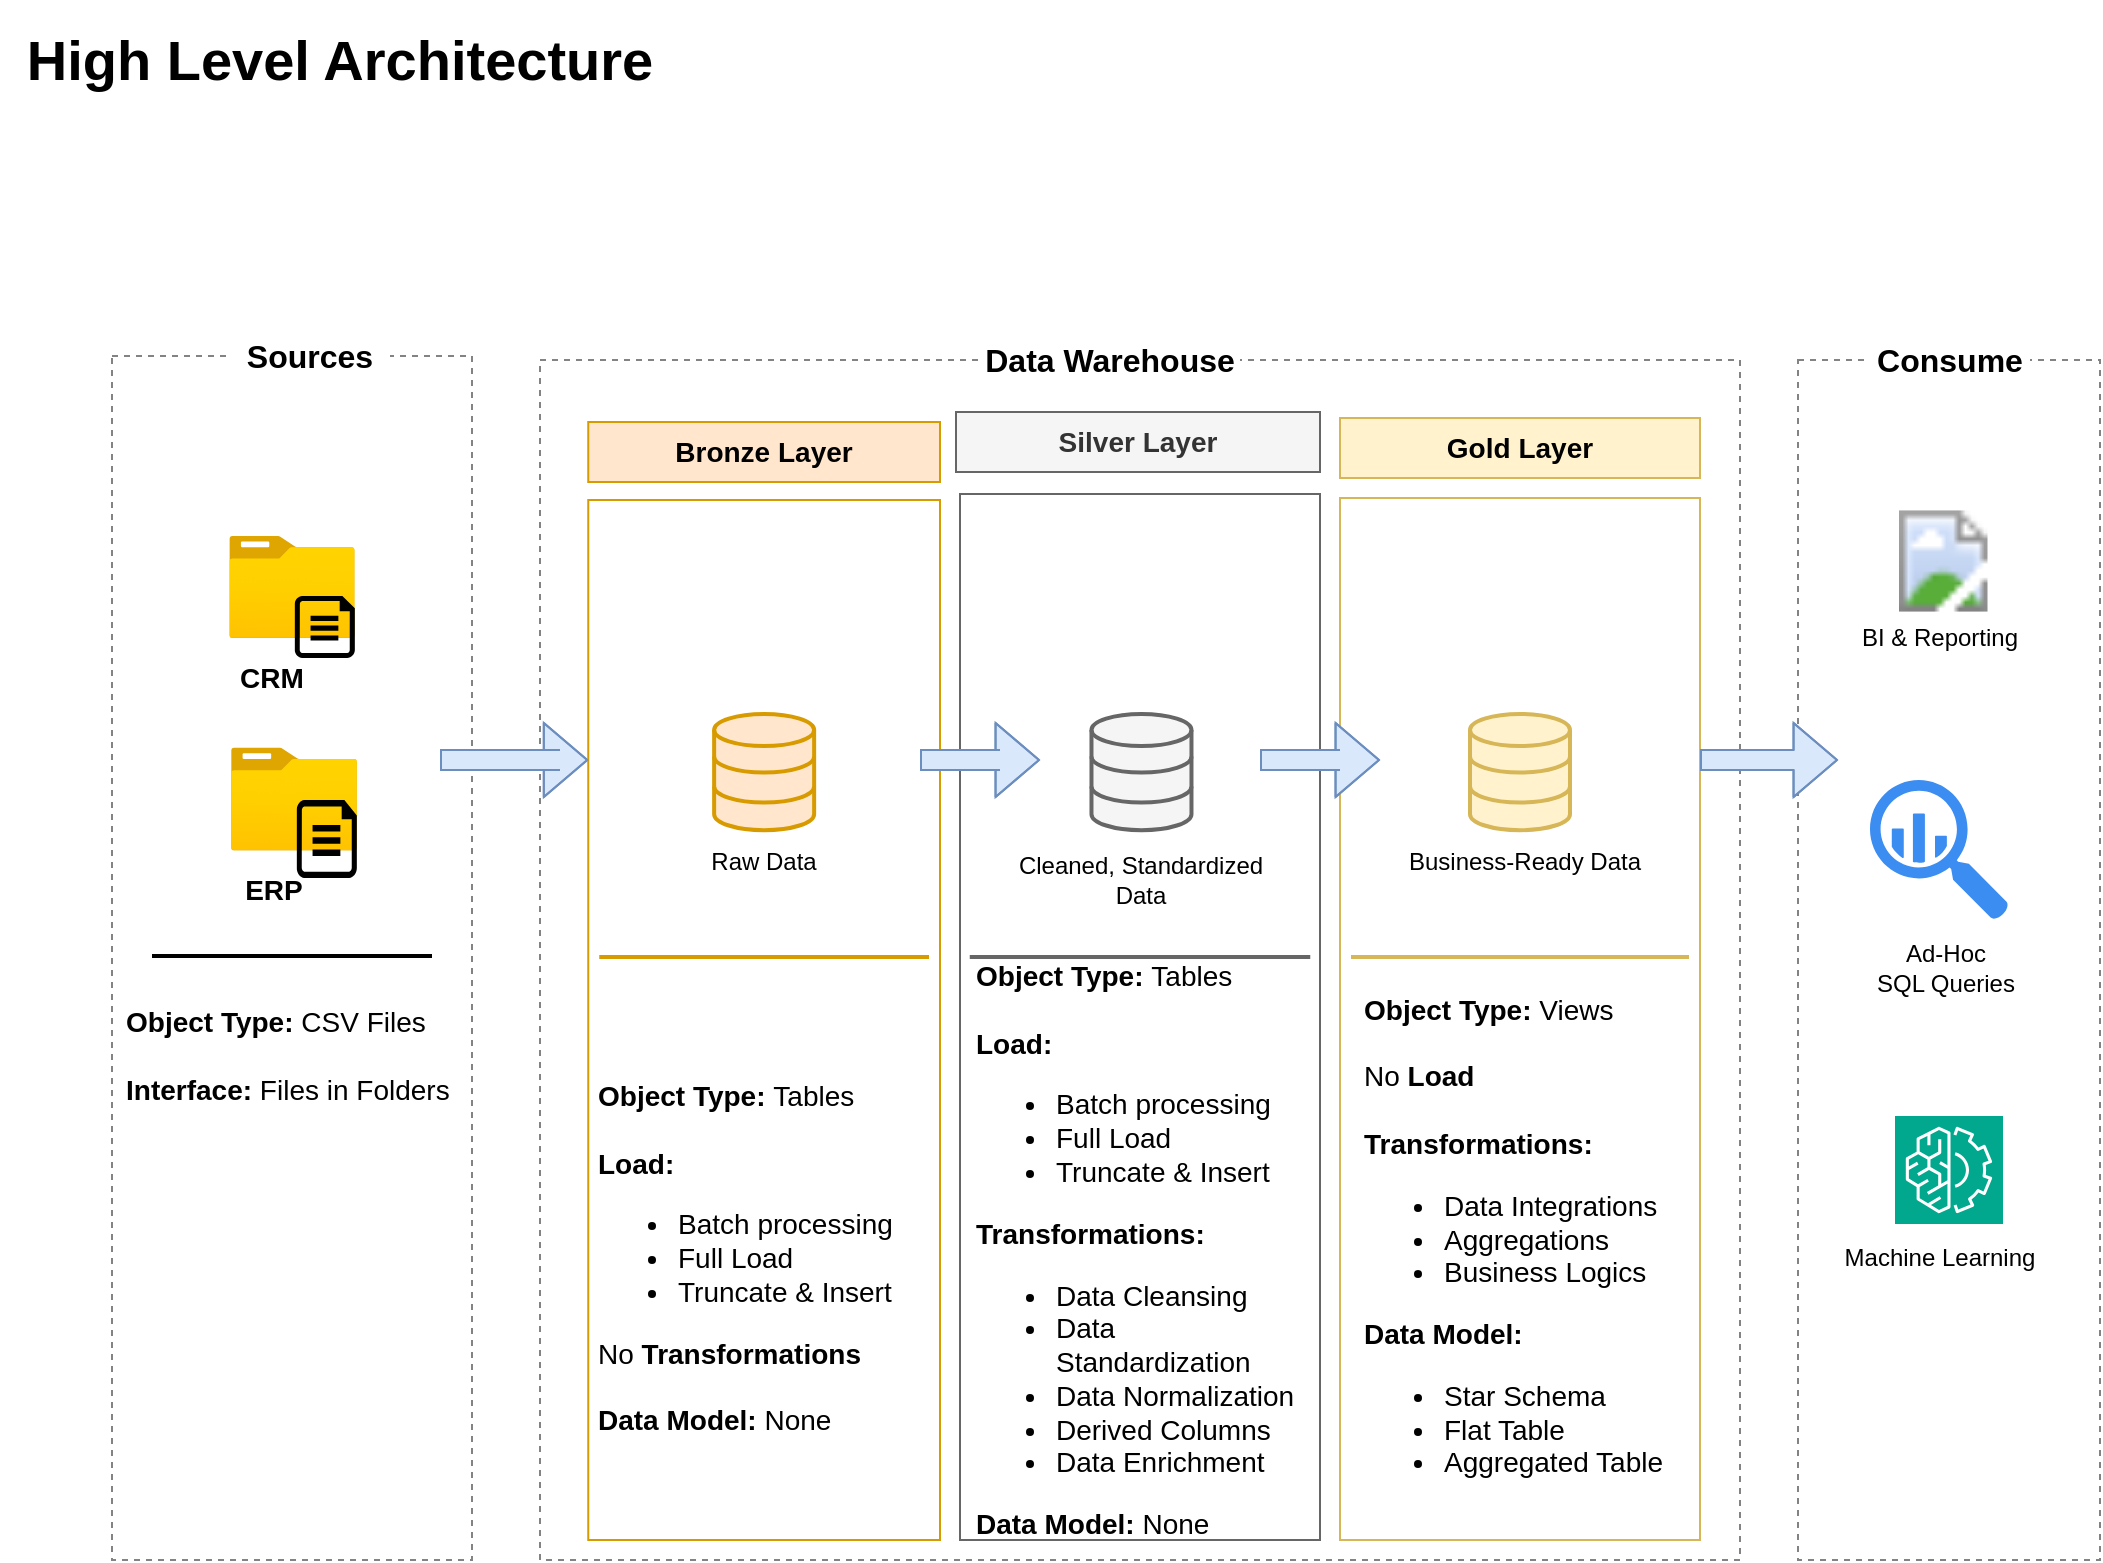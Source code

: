 <mxfile version="26.2.2">
  <diagram name="Page-1" id="UmvSnaBmRrHWnvIkjru-">
    <mxGraphModel dx="2909" dy="1222" grid="1" gridSize="10" guides="1" tooltips="1" connect="1" arrows="1" fold="1" page="1" pageScale="1" pageWidth="827" pageHeight="1169" math="0" shadow="0">
      <root>
        <mxCell id="0" />
        <mxCell id="1" parent="0" />
        <mxCell id="a6dhgbFoVq2myDau4QTH-1" value="" style="rounded=0;whiteSpace=wrap;html=1;gradientColor=none;fillColor=none;dashed=1;strokeColor=#838383;" vertex="1" parent="1">
          <mxGeometry x="-14" y="178" width="180" height="602" as="geometry" />
        </mxCell>
        <mxCell id="a6dhgbFoVq2myDau4QTH-2" value="&lt;b&gt;Sources&lt;/b&gt;" style="rounded=0;whiteSpace=wrap;html=1;strokeColor=none;fontSize=16;" vertex="1" parent="1">
          <mxGeometry x="45" y="168" width="80" height="20" as="geometry" />
        </mxCell>
        <mxCell id="a6dhgbFoVq2myDau4QTH-4" value="" style="rounded=0;whiteSpace=wrap;html=1;gradientColor=none;fillColor=none;dashed=1;strokeColor=#838383;" vertex="1" parent="1">
          <mxGeometry x="200" y="180" width="600" height="600" as="geometry" />
        </mxCell>
        <mxCell id="a6dhgbFoVq2myDau4QTH-5" value="&lt;b&gt;Data Warehouse&lt;/b&gt;" style="rounded=0;whiteSpace=wrap;html=1;strokeColor=none;fontSize=16;" vertex="1" parent="1">
          <mxGeometry x="420" y="170" width="130" height="20" as="geometry" />
        </mxCell>
        <mxCell id="a6dhgbFoVq2myDau4QTH-6" value="" style="rounded=0;whiteSpace=wrap;html=1;gradientColor=none;fillColor=none;dashed=1;strokeColor=#838383;" vertex="1" parent="1">
          <mxGeometry x="829" y="180" width="151" height="600" as="geometry" />
        </mxCell>
        <mxCell id="a6dhgbFoVq2myDau4QTH-7" style="edgeStyle=orthogonalEdgeStyle;rounded=0;orthogonalLoop=1;jettySize=auto;html=1;exitX=0.5;exitY=1;exitDx=0;exitDy=0;" edge="1" parent="1">
          <mxGeometry relative="1" as="geometry">
            <mxPoint x="479" y="717" as="sourcePoint" />
            <mxPoint x="479" y="717" as="targetPoint" />
          </mxGeometry>
        </mxCell>
        <mxCell id="a6dhgbFoVq2myDau4QTH-8" value="&lt;b&gt;Consume&lt;/b&gt;" style="rounded=0;whiteSpace=wrap;html=1;strokeColor=none;fontSize=16;" vertex="1" parent="1">
          <mxGeometry x="865" y="170" width="80" height="20" as="geometry" />
        </mxCell>
        <mxCell id="a6dhgbFoVq2myDau4QTH-9" value="High Level Architecture" style="rounded=0;whiteSpace=wrap;html=1;fontSize=28;fontStyle=1;strokeColor=none;fillColor=none;" vertex="1" parent="1">
          <mxGeometry x="-70" width="340" height="60" as="geometry" />
        </mxCell>
        <mxCell id="a6dhgbFoVq2myDau4QTH-10" value="&lt;b&gt;&lt;font&gt;Bronze Layer&lt;/font&gt;&lt;/b&gt;" style="rounded=0;whiteSpace=wrap;html=1;labelBackgroundColor=none;fillColor=#ffe6cc;strokeColor=#d79b00;fontSize=14;" vertex="1" parent="1">
          <mxGeometry x="224.13" y="211" width="175.87" height="30" as="geometry" />
        </mxCell>
        <mxCell id="a6dhgbFoVq2myDau4QTH-11" value="" style="rounded=0;whiteSpace=wrap;html=1;labelBackgroundColor=none;fillColor=none;strokeColor=#d79b00;fontSize=14;" vertex="1" parent="1">
          <mxGeometry x="224.13" y="250" width="175.87" height="520" as="geometry" />
        </mxCell>
        <mxCell id="a6dhgbFoVq2myDau4QTH-12" style="edgeStyle=orthogonalEdgeStyle;rounded=0;orthogonalLoop=1;jettySize=auto;html=1;exitX=0.5;exitY=1;exitDx=0;exitDy=0;" edge="1" parent="1">
          <mxGeometry relative="1" as="geometry">
            <mxPoint x="682" y="560" as="sourcePoint" />
            <mxPoint x="682" y="560" as="targetPoint" />
          </mxGeometry>
        </mxCell>
        <mxCell id="a6dhgbFoVq2myDau4QTH-13" value="&lt;b&gt;&lt;font&gt;Silver Layer&lt;/font&gt;&lt;/b&gt;" style="rounded=0;whiteSpace=wrap;html=1;labelBackgroundColor=none;fillColor=#f5f5f5;strokeColor=#666666;fontSize=14;fontColor=#333333;" vertex="1" parent="1">
          <mxGeometry x="408" y="206" width="182" height="30" as="geometry" />
        </mxCell>
        <mxCell id="a6dhgbFoVq2myDau4QTH-14" value="" style="rounded=0;whiteSpace=wrap;html=1;labelBackgroundColor=none;fillColor=none;strokeColor=#666666;fontSize=14;fontColor=#333333;" vertex="1" parent="1">
          <mxGeometry x="410" y="247" width="180" height="523" as="geometry" />
        </mxCell>
        <mxCell id="a6dhgbFoVq2myDau4QTH-15" style="edgeStyle=orthogonalEdgeStyle;rounded=0;orthogonalLoop=1;jettySize=auto;html=1;exitX=0.5;exitY=1;exitDx=0;exitDy=0;" edge="1" parent="1">
          <mxGeometry relative="1" as="geometry">
            <mxPoint x="871" y="559" as="sourcePoint" />
            <mxPoint x="871" y="559" as="targetPoint" />
          </mxGeometry>
        </mxCell>
        <mxCell id="a6dhgbFoVq2myDau4QTH-16" value="&lt;b&gt;&lt;font&gt;Gold Layer&lt;/font&gt;&lt;/b&gt;" style="rounded=0;whiteSpace=wrap;html=1;labelBackgroundColor=none;fillColor=#fff2cc;strokeColor=#d6b656;fontSize=14;" vertex="1" parent="1">
          <mxGeometry x="600" y="209" width="180" height="30" as="geometry" />
        </mxCell>
        <mxCell id="a6dhgbFoVq2myDau4QTH-17" value="" style="rounded=0;whiteSpace=wrap;html=1;labelBackgroundColor=none;fillColor=none;strokeColor=#d6b656;fontSize=14;" vertex="1" parent="1">
          <mxGeometry x="600" y="249" width="180" height="521" as="geometry" />
        </mxCell>
        <mxCell id="a6dhgbFoVq2myDau4QTH-18" value="" style="image;aspect=fixed;html=1;points=[];align=center;fontSize=12;image=img/lib/azure2/general/Folder_Blank.svg;" vertex="1" parent="1">
          <mxGeometry x="44.59" y="268" width="62.83" height="51" as="geometry" />
        </mxCell>
        <mxCell id="a6dhgbFoVq2myDau4QTH-19" value="" style="verticalLabelPosition=bottom;html=1;verticalAlign=top;align=center;strokeColor=none;fillColor=#000000;shape=mxgraph.azure.cloud_services_configuration_file;pointerEvents=1;" vertex="1" parent="1">
          <mxGeometry x="77.42" y="298" width="30" height="31" as="geometry" />
        </mxCell>
        <mxCell id="a6dhgbFoVq2myDau4QTH-20" value="&lt;b&gt;&lt;font style=&quot;font-size: 14px;&quot;&gt;CRM&lt;/font&gt;&lt;/b&gt;" style="rounded=0;whiteSpace=wrap;html=1;fillColor=none;strokeColor=none;" vertex="1" parent="1">
          <mxGeometry x="36" y="329" width="60" height="19" as="geometry" />
        </mxCell>
        <mxCell id="a6dhgbFoVq2myDau4QTH-30" value="" style="image;aspect=fixed;html=1;points=[];align=center;fontSize=12;image=img/lib/azure2/general/Folder_Blank.svg;" vertex="1" parent="1">
          <mxGeometry x="45.59" y="370" width="62.83" height="59" as="geometry" />
        </mxCell>
        <mxCell id="a6dhgbFoVq2myDau4QTH-31" value="" style="verticalLabelPosition=bottom;html=1;verticalAlign=top;align=center;strokeColor=none;fillColor=#000000;shape=mxgraph.azure.cloud_services_configuration_file;pointerEvents=1;" vertex="1" parent="1">
          <mxGeometry x="78.42" y="400" width="30" height="39" as="geometry" />
        </mxCell>
        <mxCell id="a6dhgbFoVq2myDau4QTH-32" value="&lt;b&gt;&lt;font style=&quot;font-size: 14px;&quot;&gt;ERP&lt;/font&gt;&lt;/b&gt;" style="rounded=0;whiteSpace=wrap;html=1;fillColor=none;strokeColor=none;" vertex="1" parent="1">
          <mxGeometry x="37" y="431" width="60" height="27" as="geometry" />
        </mxCell>
        <mxCell id="a6dhgbFoVq2myDau4QTH-35" value="" style="endArrow=none;html=1;rounded=0;strokeWidth=2;" edge="1" parent="1">
          <mxGeometry width="50" height="50" relative="1" as="geometry">
            <mxPoint x="37" y="478" as="sourcePoint" />
            <mxPoint x="117" y="478" as="targetPoint" />
            <Array as="points">
              <mxPoint x="6" y="478" />
              <mxPoint x="76" y="478" />
              <mxPoint x="117" y="478" />
              <mxPoint x="146" y="478" />
            </Array>
          </mxGeometry>
        </mxCell>
        <mxCell id="a6dhgbFoVq2myDau4QTH-36" value="&lt;b&gt;Object Type:&lt;/b&gt; CSV Files&lt;div&gt;&lt;br&gt;&lt;div&gt;&lt;b&gt;Interface:&lt;/b&gt; Files in Folders&lt;/div&gt;&lt;/div&gt;" style="rounded=0;whiteSpace=wrap;html=1;strokeColor=none;align=left;fillColor=none;fontSize=14;" vertex="1" parent="1">
          <mxGeometry x="-9.12" y="498" width="170.25" height="60" as="geometry" />
        </mxCell>
        <mxCell id="a6dhgbFoVq2myDau4QTH-37" value="" style="html=1;verticalLabelPosition=bottom;align=center;labelBackgroundColor=#ffffff;verticalAlign=top;strokeWidth=2;strokeColor=#d79b00;shadow=0;dashed=0;shape=mxgraph.ios7.icons.data;fillColor=#ffe6cc;" vertex="1" parent="1">
          <mxGeometry x="287.07" y="357" width="50" height="58.1" as="geometry" />
        </mxCell>
        <mxCell id="a6dhgbFoVq2myDau4QTH-38" value="" style="html=1;verticalLabelPosition=bottom;align=center;labelBackgroundColor=#ffffff;verticalAlign=top;strokeWidth=2;strokeColor=#666666;shadow=0;dashed=0;shape=mxgraph.ios7.icons.data;fillColor=#f5f5f5;fontColor=#333333;" vertex="1" parent="1">
          <mxGeometry x="475.74" y="357" width="50" height="58.1" as="geometry" />
        </mxCell>
        <mxCell id="a6dhgbFoVq2myDau4QTH-39" value="" style="html=1;verticalLabelPosition=bottom;align=center;labelBackgroundColor=#ffffff;verticalAlign=top;strokeWidth=2;strokeColor=#d6b656;shadow=0;dashed=0;shape=mxgraph.ios7.icons.data;fillColor=#fff2cc;" vertex="1" parent="1">
          <mxGeometry x="665" y="357" width="50" height="58.1" as="geometry" />
        </mxCell>
        <mxCell id="a6dhgbFoVq2myDau4QTH-40" value="" style="shape=flexArrow;endArrow=classic;html=1;rounded=0;fillColor=#dae8fc;strokeColor=#6c8ebf;endWidth=26;endSize=6.91;entryX=0;entryY=0.25;entryDx=0;entryDy=0;" edge="1" parent="1" target="a6dhgbFoVq2myDau4QTH-11">
          <mxGeometry width="50" height="50" relative="1" as="geometry">
            <mxPoint x="150" y="380" as="sourcePoint" />
            <mxPoint x="210" y="380" as="targetPoint" />
            <Array as="points">
              <mxPoint x="210" y="380" />
            </Array>
          </mxGeometry>
        </mxCell>
        <mxCell id="a6dhgbFoVq2myDau4QTH-46" value="" style="shape=flexArrow;endArrow=classic;html=1;rounded=0;entryX=0.085;entryY=0.283;entryDx=0;entryDy=0;entryPerimeter=0;fillColor=#dae8fc;strokeColor=#6c8ebf;endWidth=26;endSize=6.91;" edge="1" parent="1">
          <mxGeometry width="50" height="50" relative="1" as="geometry">
            <mxPoint x="780" y="380" as="sourcePoint" />
            <mxPoint x="849" y="380" as="targetPoint" />
            <Array as="points">
              <mxPoint x="789" y="380" />
            </Array>
          </mxGeometry>
        </mxCell>
        <mxCell id="a6dhgbFoVq2myDau4QTH-47" value="" style="shape=flexArrow;endArrow=classic;html=1;rounded=0;fillColor=#dae8fc;strokeColor=#6c8ebf;endWidth=26;endSize=6.91;" edge="1" parent="1">
          <mxGeometry width="50" height="50" relative="1" as="geometry">
            <mxPoint x="390" y="380" as="sourcePoint" />
            <mxPoint x="450" y="380" as="targetPoint" />
            <Array as="points">
              <mxPoint x="430" y="380" />
            </Array>
          </mxGeometry>
        </mxCell>
        <mxCell id="a6dhgbFoVq2myDau4QTH-49" value="" style="shape=flexArrow;endArrow=classic;html=1;rounded=0;fillColor=#dae8fc;strokeColor=#6c8ebf;endWidth=26;endSize=6.91;" edge="1" parent="1">
          <mxGeometry width="50" height="50" relative="1" as="geometry">
            <mxPoint x="560" y="380" as="sourcePoint" />
            <mxPoint x="620" y="380" as="targetPoint" />
            <Array as="points">
              <mxPoint x="600" y="380" />
            </Array>
          </mxGeometry>
        </mxCell>
        <mxCell id="a6dhgbFoVq2myDau4QTH-50" value="" style="endArrow=none;html=1;rounded=0;strokeWidth=2;fillColor=#ffe6cc;strokeColor=#d79b00;" edge="1" parent="1">
          <mxGeometry width="50" height="50" relative="1" as="geometry">
            <mxPoint x="260.63" y="478.5" as="sourcePoint" />
            <mxPoint x="340.63" y="478.5" as="targetPoint" />
            <Array as="points">
              <mxPoint x="229.63" y="478.5" />
              <mxPoint x="299.63" y="478.5" />
              <mxPoint x="340.63" y="478.5" />
              <mxPoint x="394.51" y="478.5" />
            </Array>
          </mxGeometry>
        </mxCell>
        <mxCell id="a6dhgbFoVq2myDau4QTH-51" value="&lt;b&gt;Object Type:&lt;/b&gt;&amp;nbsp;Tables&lt;span style=&quot;color: rgba(0, 0, 0, 0); font-family: monospace; font-size: 0px; text-wrap-mode: nowrap;&quot;&gt;%3CmxGraphModel%3E%3Croot%3E%3CmxCell%20id%3D%220%22%2F%3E%3CmxCell%20id%3D%221%22%20parent%3D%220%22%2F%3E%3CmxCell%20id%3D%222%22%20value%3D%22%22%20style%3D%22endArrow%3Dnone%3Bhtml%3D1%3Brounded%3D0%3BstrokeWidth%3D2%3B%22%20edge%3D%221%22%20parent%3D%221%22%3E%3CmxGeometry%20width%3D%2250%22%20height%3D%2250%22%20relative%3D%221%22%20as%3D%22geometry%22%3E%3CmxPoint%20x%3D%2231%22%20y%3D%22478%22%20as%3D%22sourcePoint%22%2F%3E%3CmxPoint%20x%3D%22111%22%20y%3D%22478%22%20as%3D%22targetPoint%22%2F%3E%3CArray%20as%3D%22points%22%3E%3CmxPoint%20y%3D%22478%22%2F%3E%3CmxPoint%20x%3D%2270%22%20y%3D%22478%22%2F%3E%3CmxPoint%20x%3D%22111%22%20y%3D%22478%22%2F%3E%3CmxPoint%20x%3D%22140%22%20y%3D%22478%22%2F%3E%3C%2FArray%3E%3C%2FmxGeometry%3E%3C%2FmxCell%3E%3CmxCell%20id%3D%223%22%20value%3D%22%26lt%3Bb%26gt%3BObject%20Type%3A%26lt%3B%2Fb%26gt%3B%20CSV%20Files%26lt%3Bdiv%26gt%3B%26lt%3Bbr%26gt%3B%26lt%3Bdiv%26gt%3B%26lt%3Bb%26gt%3BInterface%3A%26lt%3B%2Fb%26gt%3B%20Files%20in%20Folders%26lt%3B%2Fdiv%26gt%3B%26lt%3B%2Fdiv%26gt%3B%22%20style%3D%22rounded%3D0%3BwhiteSpace%3Dwrap%3Bhtml%3D1%3BstrokeColor%3Dnone%3Balign%3Dleft%3BfillColor%3Dnone%3BfontSize%3D14%3B%22%20vertex%3D%221%22%20parent%3D%221%22%3E%3CmxGeometry%20x%3D%22-15.12%22%20y%3D%22498%22%20width%3D%22170.25%22%20height%3D%2260%22%20as%3D%22geometry%22%2F%3E%3C%2FmxCell%3E%3C%2Froot%3E%3C%2FmxGraphModel%3E&lt;/span&gt;&lt;div&gt;&lt;br&gt;&lt;div&gt;&lt;div&gt;&lt;b&gt;Load:&lt;/b&gt;&amp;nbsp;&lt;/div&gt;&lt;/div&gt;&lt;/div&gt;&lt;div&gt;&lt;ul&gt;&lt;li&gt;Batch processing&lt;/li&gt;&lt;li&gt;Full Load&lt;/li&gt;&lt;li&gt;Truncate &amp;amp; Insert&lt;/li&gt;&lt;/ul&gt;&lt;div&gt;No &lt;b&gt;Transformations&lt;/b&gt;&lt;/div&gt;&lt;/div&gt;&lt;div&gt;&lt;b&gt;&lt;br&gt;&lt;/b&gt;&lt;/div&gt;&lt;div&gt;&lt;b&gt;Data Model: &lt;/b&gt;None&amp;nbsp;&lt;/div&gt;" style="rounded=0;whiteSpace=wrap;html=1;strokeColor=none;align=left;fillColor=none;fontSize=14;" vertex="1" parent="1">
          <mxGeometry x="226.94" y="498" width="170.25" height="262" as="geometry" />
        </mxCell>
        <mxCell id="a6dhgbFoVq2myDau4QTH-52" value="" style="endArrow=none;html=1;rounded=0;strokeWidth=2;fillColor=#f5f5f5;strokeColor=#666666;" edge="1" parent="1">
          <mxGeometry width="50" height="50" relative="1" as="geometry">
            <mxPoint x="445.87" y="478.5" as="sourcePoint" />
            <mxPoint x="525.87" y="478.5" as="targetPoint" />
            <Array as="points">
              <mxPoint x="414.87" y="478.5" />
              <mxPoint x="484.87" y="478.5" />
              <mxPoint x="525.87" y="478.5" />
              <mxPoint x="585.13" y="478.5" />
            </Array>
          </mxGeometry>
        </mxCell>
        <mxCell id="a6dhgbFoVq2myDau4QTH-54" value="" style="endArrow=none;html=1;rounded=0;strokeWidth=2;fillColor=#fff2cc;strokeColor=#d6b656;" edge="1" parent="1">
          <mxGeometry width="50" height="50" relative="1" as="geometry">
            <mxPoint x="636.5" y="478.5" as="sourcePoint" />
            <mxPoint x="716.5" y="478.5" as="targetPoint" />
            <Array as="points">
              <mxPoint x="605.5" y="478.5" />
              <mxPoint x="675.5" y="478.5" />
              <mxPoint x="716.5" y="478.5" />
              <mxPoint x="774.51" y="478.5" />
            </Array>
          </mxGeometry>
        </mxCell>
        <mxCell id="a6dhgbFoVq2myDau4QTH-56" value="&lt;b&gt;Object Type:&lt;/b&gt;&amp;nbsp;Tables&lt;span style=&quot;color: rgba(0, 0, 0, 0); font-family: monospace; font-size: 0px; text-wrap-mode: nowrap;&quot;&gt;%3CmxGraphModel%3E%3Croot%3E%3CmxCell%20id%3D%220%22%2F%3E%3CmxCell%20id%3D%221%22%20parent%3D%220%22%2F%3E%3CmxCell%20id%3D%222%22%20value%3D%22%22%20style%3D%22endArrow%3Dnone%3Bhtml%3D1%3Brounded%3D0%3BstrokeWidth%3D2%3B%22%20edge%3D%221%22%20parent%3D%221%22%3E%3CmxGeometry%20width%3D%2250%22%20height%3D%2250%22%20relative%3D%221%22%20as%3D%22geometry%22%3E%3CmxPoint%20x%3D%2231%22%20y%3D%22478%22%20as%3D%22sourcePoint%22%2F%3E%3CmxPoint%20x%3D%22111%22%20y%3D%22478%22%20as%3D%22targetPoint%22%2F%3E%3CArray%20as%3D%22points%22%3E%3CmxPoint%20y%3D%22478%22%2F%3E%3CmxPoint%20x%3D%2270%22%20y%3D%22478%22%2F%3E%3CmxPoint%20x%3D%22111%22%20y%3D%22478%22%2F%3E%3CmxPoint%20x%3D%22140%22%20y%3D%22478%22%2F%3E%3C%2FArray%3E%3C%2FmxGeometry%3E%3C%2FmxCell%3E%3CmxCell%20id%3D%223%22%20value%3D%22%26lt%3Bb%26gt%3BObject%20Type%3A%26lt%3B%2Fb%26gt%3B%20CSV%20Files%26lt%3Bdiv%26gt%3B%26lt%3Bbr%26gt%3B%26lt%3Bdiv%26gt%3B%26lt%3Bb%26gt%3BInterface%3A%26lt%3B%2Fb%26gt%3B%20Files%20in%20Folders%26lt%3B%2Fdiv%26gt%3B%26lt%3B%2Fdiv%26gt%3B%22%20style%3D%22rounded%3D0%3BwhiteSpace%3Dwrap%3Bhtml%3D1%3BstrokeColor%3Dnone%3Balign%3Dleft%3BfillColor%3Dnone%3BfontSize%3D14%3B%22%20vertex%3D%221%22%20parent%3D%221%22%3E%3CmxGeometry%20x%3D%22-15.12%22%20y%3D%22498%22%20width%3D%22170.25%22%20height%3D%2260%22%20as%3D%22geometry%22%2F%3E%3C%2FmxCell%3E%3C%2Froot%3E%3C%2FmxGraphModel%3E&lt;/span&gt;&lt;div&gt;&lt;br&gt;&lt;div&gt;&lt;div&gt;&lt;b&gt;Load:&lt;/b&gt;&amp;nbsp;&lt;/div&gt;&lt;/div&gt;&lt;/div&gt;&lt;div&gt;&lt;ul&gt;&lt;li&gt;Batch processing&lt;/li&gt;&lt;li&gt;Full Load&lt;/li&gt;&lt;li&gt;Truncate &amp;amp; Insert&lt;/li&gt;&lt;/ul&gt;&lt;div&gt;&lt;b&gt;Transformations:&lt;/b&gt;&lt;/div&gt;&lt;/div&gt;&lt;div&gt;&lt;ul&gt;&lt;li&gt;Data Cleansing&lt;/li&gt;&lt;li&gt;Data Standardization&lt;/li&gt;&lt;li&gt;Data Normalization&lt;/li&gt;&lt;li&gt;Derived Columns&lt;/li&gt;&lt;li&gt;Data Enrichment&lt;/li&gt;&lt;/ul&gt;&lt;/div&gt;&lt;div&gt;&lt;b&gt;Data Model: &lt;/b&gt;None&amp;nbsp;&lt;/div&gt;" style="rounded=0;whiteSpace=wrap;html=1;strokeColor=none;align=left;fillColor=none;fontSize=14;" vertex="1" parent="1">
          <mxGeometry x="415.62" y="480" width="170.25" height="290" as="geometry" />
        </mxCell>
        <mxCell id="a6dhgbFoVq2myDau4QTH-57" value="&lt;b&gt;Object Type:&lt;/b&gt;&amp;nbsp;Views&lt;span style=&quot;color: rgba(0, 0, 0, 0); font-family: monospace; font-size: 0px; text-wrap-mode: nowrap;&quot;&gt;%3CmxGraphModel%3E%3Croot%3E%3CmxCell%20id%3D%220%22%2F%3E%3CmxCell%20id%3D%221%22%20parent%3D%220%22%2F%3E%3CmxCell%20id%3D%222%22%20value%3D%22%22%20style%3D%22endArrow%3Dnone%3Bhtml%3D1%3Brounded%3D0%3BstrokeWidth%3D2%3B%22%20edge%3D%221%22%20parent%3D%221%22%3E%3CmxGeometry%20width%3D%2250%22%20height%3D%2250%22%20relative%3D%221%22%20as%3D%22geometry%22%3E%3CmxPoint%20x%3D%2231%22%20y%3D%22478%22%20as%3D%22sourcePoint%22%2F%3E%3CmxPoint%20x%3D%22111%22%20y%3D%22478%22%20as%3D%22targetPoint%22%2F%3E%3CArray%20as%3D%22points%22%3E%3CmxPoint%20y%3D%22478%22%2F%3E%3CmxPoint%20x%3D%2270%22%20y%3D%22478%22%2F%3E%3CmxPoint%20x%3D%22111%22%20y%3D%22478%22%2F%3E%3CmxPoint%20x%3D%22140%22%20y%3D%22478%22%2F%3E%3C%2FArray%3E%3C%2FmxGeometry%3E%3C%2FmxCell%3E%3CmxCell%20id%3D%223%22%20value%3D%22%26lt%3Bb%26gt%3BObject%20Type%3A%26lt%3B%2Fb%26gt%3B%20CSV%20Files%26lt%3Bdiv%26gt%3B%26lt%3Bbr%26gt%3B%26lt%3Bdiv%26gt%3B%26lt%3Bb%26gt%3BInterface%3A%26lt%3B%2Fb%26gt%3B%20Files%20in%20Folders%26lt%3B%2Fdiv%26gt%3B%26lt%3B%2Fdiv%26gt%3B%22%20style%3D%22rounded%3D0%3BwhiteSpace%3Dwrap%3Bhtml%3D1%3BstrokeColor%3Dnone%3Balign%3Dleft%3BfillColor%3Dnone%3BfontSize%3D14%3B%22%20vertex%3D%221%22%20parent%3D%221%22%3E%3CmxGeometry%20x%3D%22-15.12%22%20y%3D%22498%22%20width%3D%22170.25%22%20height%3D%2260%22%20as%3D%22geometry%22%2F%3E%3C%2FmxCell%3E%3C%2Froot%3E%3C%2FmxGraphModel%3E&lt;/span&gt;&lt;div&gt;&lt;br&gt;&lt;div&gt;&lt;div&gt;No&lt;b&gt; Load&lt;/b&gt;&lt;/div&gt;&lt;/div&gt;&lt;/div&gt;&lt;div&gt;&lt;b&gt;&lt;br&gt;&lt;/b&gt;&lt;/div&gt;&lt;div&gt;&lt;div&gt;&lt;b&gt;Transformations:&lt;/b&gt;&lt;/div&gt;&lt;/div&gt;&lt;div&gt;&lt;ul&gt;&lt;li&gt;Data Integrations&lt;/li&gt;&lt;li&gt;Aggregations&lt;/li&gt;&lt;li&gt;Business Logics&lt;/li&gt;&lt;/ul&gt;&lt;/div&gt;&lt;div&gt;&lt;b&gt;Data Model:&lt;/b&gt;&lt;/div&gt;&lt;div&gt;&lt;ul&gt;&lt;li&gt;Star Schema&lt;/li&gt;&lt;li&gt;Flat Table&lt;/li&gt;&lt;li&gt;Aggregated Table&lt;/li&gt;&lt;/ul&gt;&lt;/div&gt;" style="rounded=0;whiteSpace=wrap;html=1;strokeColor=none;align=left;fillColor=none;fontSize=14;" vertex="1" parent="1">
          <mxGeometry x="609.75" y="480" width="170.25" height="290" as="geometry" />
        </mxCell>
        <mxCell id="a6dhgbFoVq2myDau4QTH-58" value="" style="image;aspect=fixed;html=1;points=[];align=center;fontSize=12;image=img/lib/azure2/power_platform/PowerBI.svg;" vertex="1" parent="1">
          <mxGeometry x="879.5" y="251" width="44.25" height="59" as="geometry" />
        </mxCell>
        <mxCell id="a6dhgbFoVq2myDau4QTH-59" value="" style="sketch=0;html=1;aspect=fixed;strokeColor=none;shadow=0;fillColor=#3B8DF1;verticalAlign=top;labelPosition=center;verticalLabelPosition=bottom;shape=mxgraph.gcp2.big_query" vertex="1" parent="1">
          <mxGeometry x="865" y="390" width="69.3" height="70" as="geometry" />
        </mxCell>
        <mxCell id="a6dhgbFoVq2myDau4QTH-60" value="" style="sketch=0;points=[[0,0,0],[0.25,0,0],[0.5,0,0],[0.75,0,0],[1,0,0],[0,1,0],[0.25,1,0],[0.5,1,0],[0.75,1,0],[1,1,0],[0,0.25,0],[0,0.5,0],[0,0.75,0],[1,0.25,0],[1,0.5,0],[1,0.75,0]];outlineConnect=0;fontColor=#232F3E;fillColor=#01A88D;strokeColor=#ffffff;dashed=0;verticalLabelPosition=bottom;verticalAlign=top;align=center;html=1;fontSize=12;fontStyle=0;aspect=fixed;shape=mxgraph.aws4.resourceIcon;resIcon=mxgraph.aws4.machine_learning;" vertex="1" parent="1">
          <mxGeometry x="877.5" y="558" width="54" height="54" as="geometry" />
        </mxCell>
        <mxCell id="a6dhgbFoVq2myDau4QTH-61" value="BI &amp;amp; Reporting" style="rounded=0;whiteSpace=wrap;html=1;fillColor=none;strokeColor=none;" vertex="1" parent="1">
          <mxGeometry x="850" y="308.5" width="100" height="21.5" as="geometry" />
        </mxCell>
        <mxCell id="a6dhgbFoVq2myDau4QTH-62" value="Ad-Hoc&lt;div&gt;SQL Queries&lt;/div&gt;" style="rounded=0;whiteSpace=wrap;html=1;fillColor=none;strokeColor=none;" vertex="1" parent="1">
          <mxGeometry x="854.5" y="468.25" width="95.5" height="31.75" as="geometry" />
        </mxCell>
        <mxCell id="a6dhgbFoVq2myDau4QTH-63" value="Machine Learning" style="rounded=0;whiteSpace=wrap;html=1;fillColor=none;strokeColor=none;" vertex="1" parent="1">
          <mxGeometry x="849.65" y="618.25" width="100" height="21.5" as="geometry" />
        </mxCell>
        <mxCell id="a6dhgbFoVq2myDau4QTH-64" value="Raw Data" style="rounded=0;whiteSpace=wrap;html=1;fillColor=none;strokeColor=none;" vertex="1" parent="1">
          <mxGeometry x="262.07" y="420" width="100" height="21.5" as="geometry" />
        </mxCell>
        <mxCell id="a6dhgbFoVq2myDau4QTH-65" value="Cleaned, Standardized Data&lt;span style=&quot;color: rgba(0, 0, 0, 0); font-family: monospace; font-size: 0px; text-align: start; text-wrap-mode: nowrap;&quot;&gt;%3CmxGraphModel%3E%3Croot%3E%3CmxCell%20id%3D%220%22%2F%3E%3CmxCell%20id%3D%221%22%20parent%3D%220%22%2F%3E%3CmxCell%20id%3D%222%22%20value%3D%22Raw%20Data%22%20style%3D%22rounded%3D0%3BwhiteSpace%3Dwrap%3Bhtml%3D1%3BfillColor%3Dnone%3BstrokeColor%3Dnone%3B%22%20vertex%3D%221%22%20parent%3D%221%22%3E%3CmxGeometry%20x%3D%22262.07%22%20y%3D%22420%22%20width%3D%22100%22%20height%3D%2221.5%22%20as%3D%22geometry%22%2F%3E%3C%2FmxCell%3E%3C%2Froot%3E%3C%2FmxGraphModel%3E&lt;/span&gt;" style="rounded=0;whiteSpace=wrap;html=1;fillColor=none;strokeColor=none;" vertex="1" parent="1">
          <mxGeometry x="436.12" y="429" width="129.26" height="21.5" as="geometry" />
        </mxCell>
        <mxCell id="a6dhgbFoVq2myDau4QTH-66" value="Business-Ready Data" style="rounded=0;whiteSpace=wrap;html=1;fillColor=none;strokeColor=none;" vertex="1" parent="1">
          <mxGeometry x="630" y="420" width="125.13" height="21.5" as="geometry" />
        </mxCell>
      </root>
    </mxGraphModel>
  </diagram>
</mxfile>
